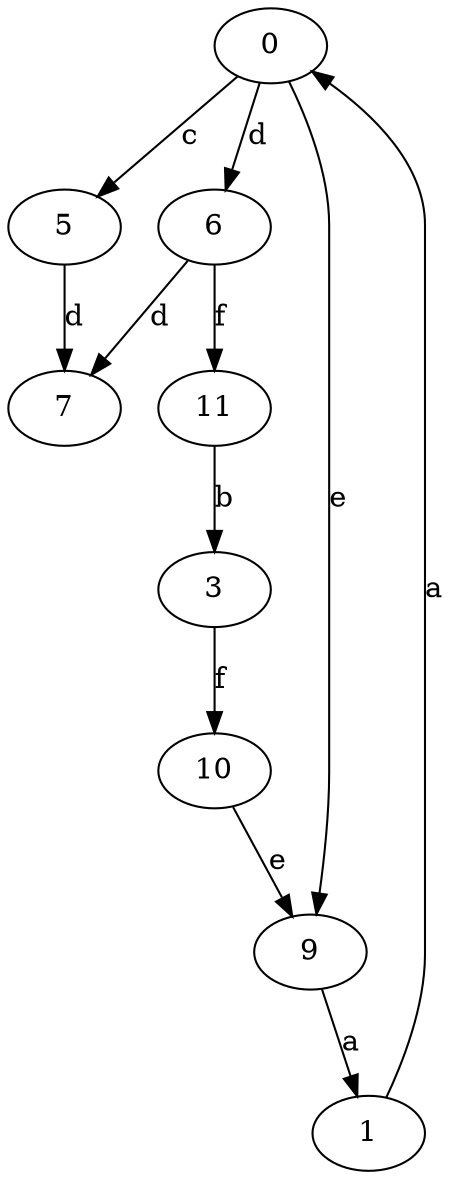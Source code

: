 strict digraph  {
0;
1;
3;
5;
6;
7;
9;
10;
11;
0 -> 5  [label=c];
0 -> 6  [label=d];
0 -> 9  [label=e];
1 -> 0  [label=a];
3 -> 10  [label=f];
5 -> 7  [label=d];
6 -> 7  [label=d];
6 -> 11  [label=f];
9 -> 1  [label=a];
10 -> 9  [label=e];
11 -> 3  [label=b];
}
